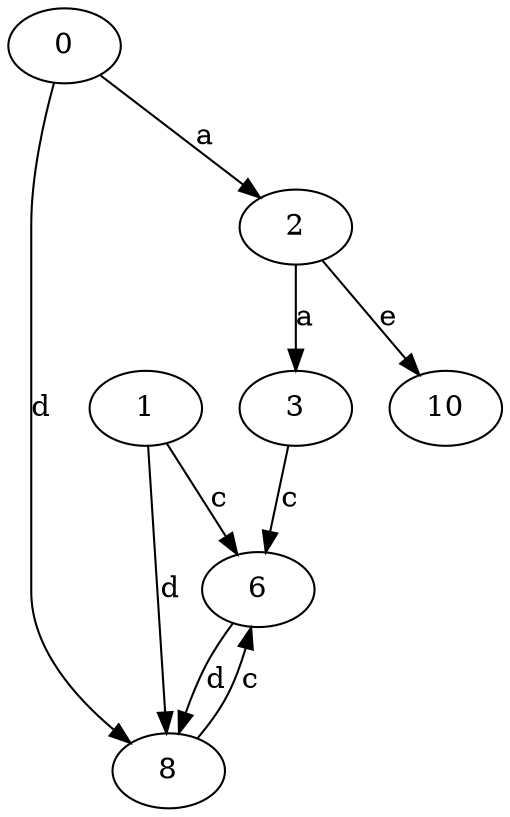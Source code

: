strict digraph  {
0;
1;
2;
3;
6;
8;
10;
0 -> 2  [label=a];
0 -> 8  [label=d];
1 -> 6  [label=c];
1 -> 8  [label=d];
2 -> 3  [label=a];
2 -> 10  [label=e];
3 -> 6  [label=c];
6 -> 8  [label=d];
8 -> 6  [label=c];
}
